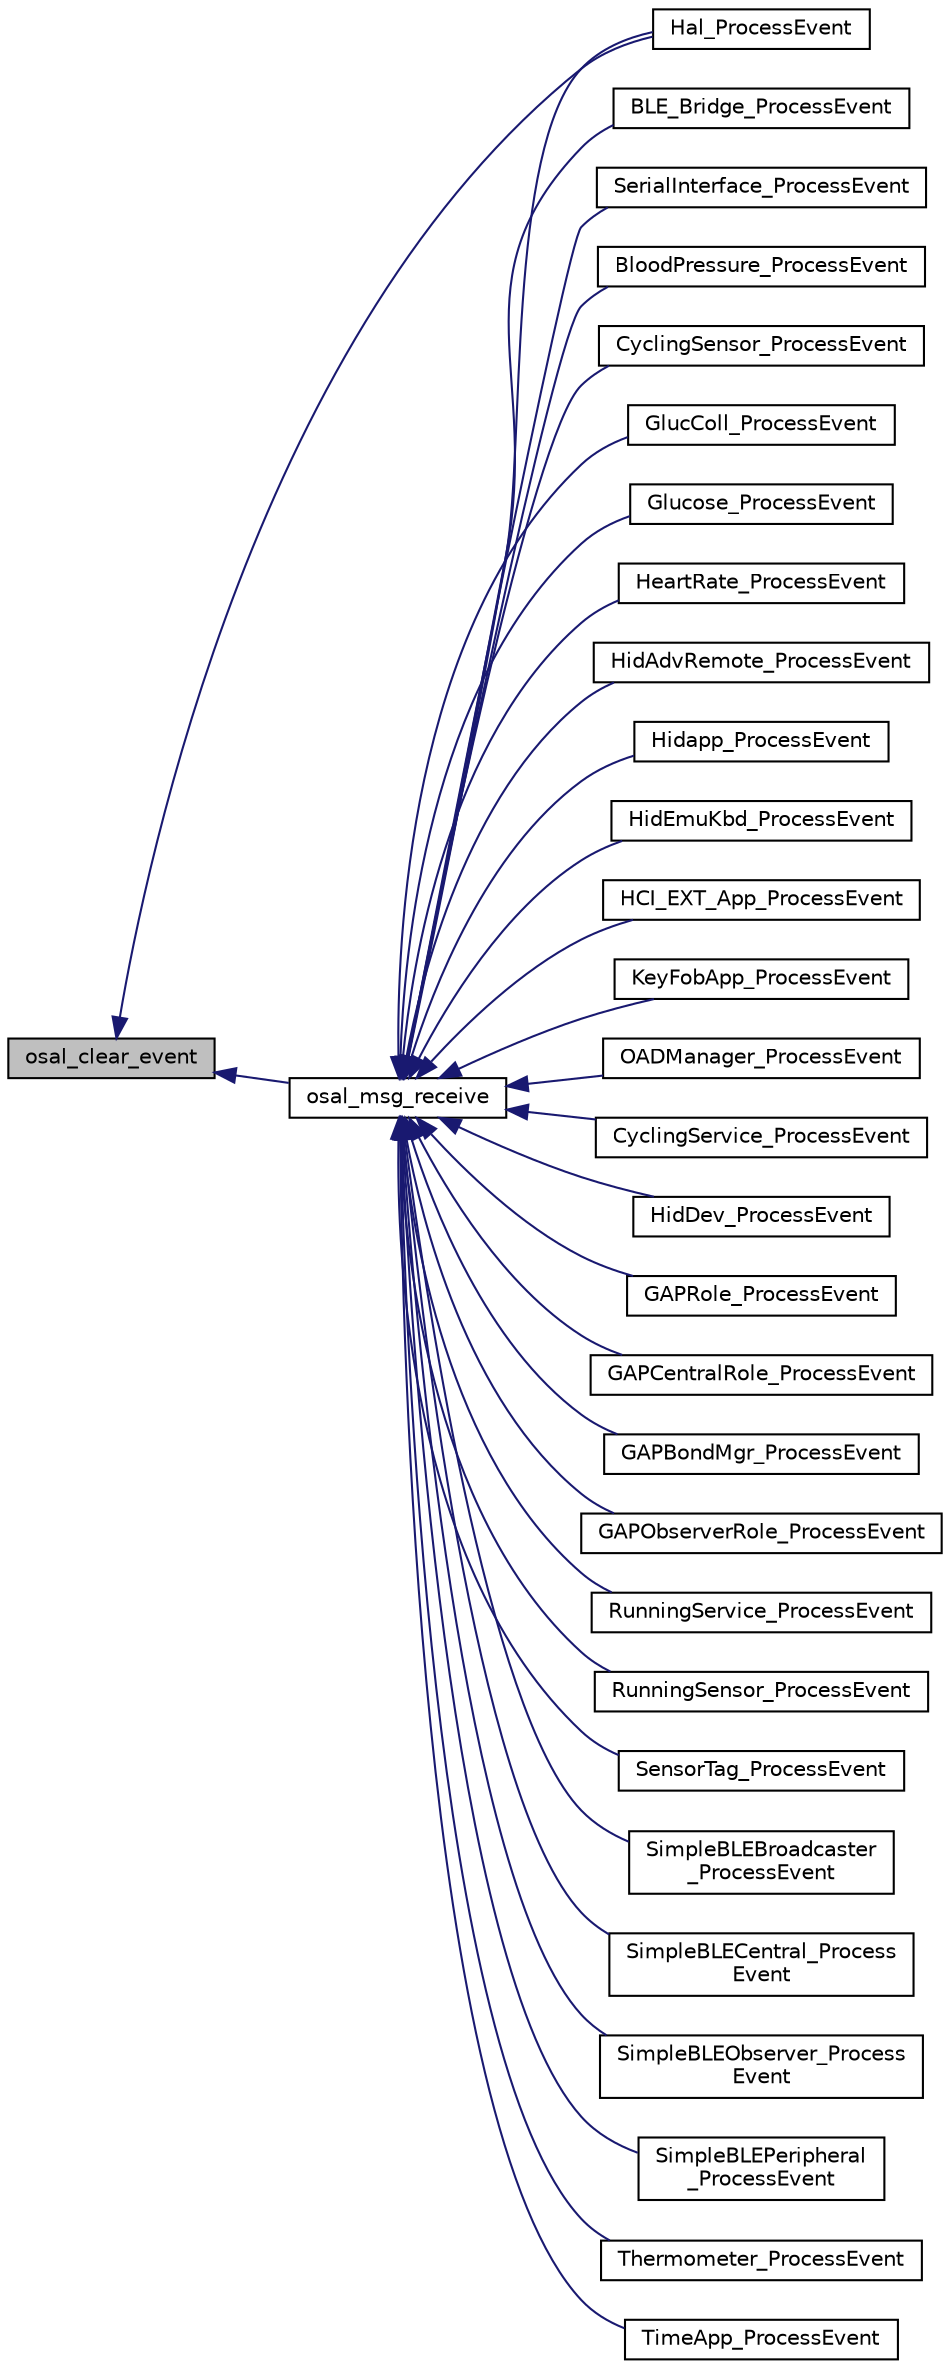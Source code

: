 digraph "osal_clear_event"
{
  edge [fontname="Helvetica",fontsize="10",labelfontname="Helvetica",labelfontsize="10"];
  node [fontname="Helvetica",fontsize="10",shape=record];
  rankdir="LR";
  Node1 [label="osal_clear_event",height=0.2,width=0.4,color="black", fillcolor="grey75", style="filled" fontcolor="black"];
  Node1 -> Node2 [dir="back",color="midnightblue",fontsize="10",style="solid",fontname="Helvetica"];
  Node2 [label="Hal_ProcessEvent",height=0.2,width=0.4,color="black", fillcolor="white", style="filled",URL="$target_2_c_c2541_a_r_c_2hal__drivers_8h.html#a79b4f6366ce2cb4418656956d6d5d57d"];
  Node1 -> Node3 [dir="back",color="midnightblue",fontsize="10",style="solid",fontname="Helvetica"];
  Node3 [label="osal_msg_receive",height=0.2,width=0.4,color="black", fillcolor="white", style="filled",URL="$_o_s_a_l_8h.html#a34936edcc99cd896c28aa0f0b3a91313"];
  Node3 -> Node2 [dir="back",color="midnightblue",fontsize="10",style="solid",fontname="Helvetica"];
  Node3 -> Node4 [dir="back",color="midnightblue",fontsize="10",style="solid",fontname="Helvetica"];
  Node4 [label="BLE_Bridge_ProcessEvent",height=0.2,width=0.4,color="black", fillcolor="white", style="filled",URL="$_b_l_e___bridge_8h.html#a93ac2f9b2426db7422f62089a97a69f2"];
  Node3 -> Node5 [dir="back",color="midnightblue",fontsize="10",style="solid",fontname="Helvetica"];
  Node5 [label="SerialInterface_ProcessEvent",height=0.2,width=0.4,color="black", fillcolor="white", style="filled",URL="$serial_interface_8h.html#a1911ab3391b6103e6ac40b81dc3bb176"];
  Node3 -> Node6 [dir="back",color="midnightblue",fontsize="10",style="solid",fontname="Helvetica"];
  Node6 [label="BloodPressure_ProcessEvent",height=0.2,width=0.4,color="black", fillcolor="white", style="filled",URL="$blood_pressure_8h.html#a56190a02f171fa626bfa1056692f6926"];
  Node3 -> Node7 [dir="back",color="midnightblue",fontsize="10",style="solid",fontname="Helvetica"];
  Node7 [label="CyclingSensor_ProcessEvent",height=0.2,width=0.4,color="black", fillcolor="white", style="filled",URL="$cycling_sensor_8h.html#afc7c68f19e8a07760b4acb74fc27f8bc"];
  Node3 -> Node8 [dir="back",color="midnightblue",fontsize="10",style="solid",fontname="Helvetica"];
  Node8 [label="GlucColl_ProcessEvent",height=0.2,width=0.4,color="black", fillcolor="white", style="filled",URL="$glucose_collector_8h.html#acf6a08dd11039baa3d1ee2fc93b3da50"];
  Node3 -> Node9 [dir="back",color="midnightblue",fontsize="10",style="solid",fontname="Helvetica"];
  Node9 [label="Glucose_ProcessEvent",height=0.2,width=0.4,color="black", fillcolor="white", style="filled",URL="$glucose_8h.html#a6b52718557ec267cce6f3963a76f9cba"];
  Node3 -> Node10 [dir="back",color="midnightblue",fontsize="10",style="solid",fontname="Helvetica"];
  Node10 [label="HeartRate_ProcessEvent",height=0.2,width=0.4,color="black", fillcolor="white", style="filled",URL="$heartrate_8h.html#ac53fa00ae941d4aad078e61037589afc"];
  Node3 -> Node11 [dir="back",color="midnightblue",fontsize="10",style="solid",fontname="Helvetica"];
  Node11 [label="HidAdvRemote_ProcessEvent",height=0.2,width=0.4,color="black", fillcolor="white", style="filled",URL="$hid_adv_remote_8h.html#ab3e79eb7426732f35aaf528d8220ece4"];
  Node3 -> Node12 [dir="back",color="midnightblue",fontsize="10",style="solid",fontname="Helvetica"];
  Node12 [label="Hidapp_ProcessEvent",height=0.2,width=0.4,color="black", fillcolor="white", style="filled",URL="$hidapp_8h.html#a76fc28f7d85cb3ca3829b49be07e8d2b"];
  Node3 -> Node13 [dir="back",color="midnightblue",fontsize="10",style="solid",fontname="Helvetica"];
  Node13 [label="HidEmuKbd_ProcessEvent",height=0.2,width=0.4,color="black", fillcolor="white", style="filled",URL="$hidemukbd_8h.html#ab91eac3da767808aa58bbcf17f12ff2f"];
  Node3 -> Node14 [dir="back",color="midnightblue",fontsize="10",style="solid",fontname="Helvetica"];
  Node14 [label="HCI_EXT_App_ProcessEvent",height=0.2,width=0.4,color="black", fillcolor="white", style="filled",URL="$hci__ext__app_8h.html#aa7110c131acfef58384e49791e5b4303"];
  Node3 -> Node15 [dir="back",color="midnightblue",fontsize="10",style="solid",fontname="Helvetica"];
  Node15 [label="KeyFobApp_ProcessEvent",height=0.2,width=0.4,color="black", fillcolor="white", style="filled",URL="$keyfobdemo_8h.html#aaee63bfba219af672a3382b4d0e23e92"];
  Node3 -> Node16 [dir="back",color="midnightblue",fontsize="10",style="solid",fontname="Helvetica"];
  Node16 [label="OADManager_ProcessEvent",height=0.2,width=0.4,color="black", fillcolor="white", style="filled",URL="$oad__mgr__app_8h.html#affb43696848dcb745672e9dbfa7ec924"];
  Node3 -> Node17 [dir="back",color="midnightblue",fontsize="10",style="solid",fontname="Helvetica"];
  Node17 [label="CyclingService_ProcessEvent",height=0.2,width=0.4,color="black", fillcolor="white", style="filled",URL="$cyclingservice_8h.html#a2af24519d839d65f68e1c5d900ffd8fa"];
  Node3 -> Node18 [dir="back",color="midnightblue",fontsize="10",style="solid",fontname="Helvetica"];
  Node18 [label="HidDev_ProcessEvent",height=0.2,width=0.4,color="black", fillcolor="white", style="filled",URL="$hiddev_8h.html#a85e00513c0d213b1583e7902d80319aa"];
  Node3 -> Node19 [dir="back",color="midnightblue",fontsize="10",style="solid",fontname="Helvetica"];
  Node19 [label="GAPRole_ProcessEvent",height=0.2,width=0.4,color="black", fillcolor="white", style="filled",URL="$peripheral_broadcaster_8h.html#a17663b237f27642765ec9ca1f5cb63c4"];
  Node3 -> Node20 [dir="back",color="midnightblue",fontsize="10",style="solid",fontname="Helvetica"];
  Node20 [label="GAPCentralRole_ProcessEvent",height=0.2,width=0.4,color="black", fillcolor="white", style="filled",URL="$central_8h.html#aa6b4f185921bd29e5b28cefa0d3e58e1",tooltip="Central Profile Task event processing function. "];
  Node3 -> Node21 [dir="back",color="midnightblue",fontsize="10",style="solid",fontname="Helvetica"];
  Node21 [label="GAPBondMgr_ProcessEvent",height=0.2,width=0.4,color="black", fillcolor="white", style="filled",URL="$gapperiphbondmgr_8h.html#abdbbca6a086e303065fd466298b64ecf"];
  Node3 -> Node22 [dir="back",color="midnightblue",fontsize="10",style="solid",fontname="Helvetica"];
  Node22 [label="GAPObserverRole_ProcessEvent",height=0.2,width=0.4,color="black", fillcolor="white", style="filled",URL="$observer_8h.html#a57405658ee6c217974fc37fbfa726de9",tooltip="Observer Profile Task event processing function. "];
  Node3 -> Node23 [dir="back",color="midnightblue",fontsize="10",style="solid",fontname="Helvetica"];
  Node23 [label="RunningService_ProcessEvent",height=0.2,width=0.4,color="black", fillcolor="white", style="filled",URL="$runningservice_8h.html#a8034175d659b190deaf203c57e257160"];
  Node3 -> Node24 [dir="back",color="midnightblue",fontsize="10",style="solid",fontname="Helvetica"];
  Node24 [label="RunningSensor_ProcessEvent",height=0.2,width=0.4,color="black", fillcolor="white", style="filled",URL="$running_sensor_8h.html#ae028f0d2806dc2d44c5da577c9d6e701"];
  Node3 -> Node25 [dir="back",color="midnightblue",fontsize="10",style="solid",fontname="Helvetica"];
  Node25 [label="SensorTag_ProcessEvent",height=0.2,width=0.4,color="black", fillcolor="white", style="filled",URL="$sensor_tag_8h.html#aedf9259e6d4dfcd83780b78d1c9f9934"];
  Node3 -> Node26 [dir="back",color="midnightblue",fontsize="10",style="solid",fontname="Helvetica"];
  Node26 [label="SimpleBLEBroadcaster\l_ProcessEvent",height=0.2,width=0.4,color="black", fillcolor="white", style="filled",URL="$simple_b_l_e_broadcaster_8h.html#a5cdfe31d87ff51eb75e56bc1aa9ad5b8"];
  Node3 -> Node27 [dir="back",color="midnightblue",fontsize="10",style="solid",fontname="Helvetica"];
  Node27 [label="SimpleBLECentral_Process\lEvent",height=0.2,width=0.4,color="black", fillcolor="white", style="filled",URL="$simple_b_l_e_central_8h.html#ad3eb9123fb0ebe23da7d5f81b9b6fee9"];
  Node3 -> Node28 [dir="back",color="midnightblue",fontsize="10",style="solid",fontname="Helvetica"];
  Node28 [label="SimpleBLEObserver_Process\lEvent",height=0.2,width=0.4,color="black", fillcolor="white", style="filled",URL="$simple_b_l_e_observer_8h.html#a14ec6c7aaffe9dd9d136a10a223b2885"];
  Node3 -> Node29 [dir="back",color="midnightblue",fontsize="10",style="solid",fontname="Helvetica"];
  Node29 [label="SimpleBLEPeripheral\l_ProcessEvent",height=0.2,width=0.4,color="black", fillcolor="white", style="filled",URL="$simple_b_l_e_peripheral_8h.html#a35acf640a1b1b7d0bb154705b0d39387"];
  Node3 -> Node30 [dir="back",color="midnightblue",fontsize="10",style="solid",fontname="Helvetica"];
  Node30 [label="Thermometer_ProcessEvent",height=0.2,width=0.4,color="black", fillcolor="white", style="filled",URL="$thermometer_8h.html#a7cad3fbf12ea8f6a9ace8e157ebca0a6"];
  Node3 -> Node31 [dir="back",color="midnightblue",fontsize="10",style="solid",fontname="Helvetica"];
  Node31 [label="TimeApp_ProcessEvent",height=0.2,width=0.4,color="black", fillcolor="white", style="filled",URL="$_time_app_2_source_2timeapp_8h.html#a1f40222b207859f16fe52bdd8a5f3ecb"];
}
